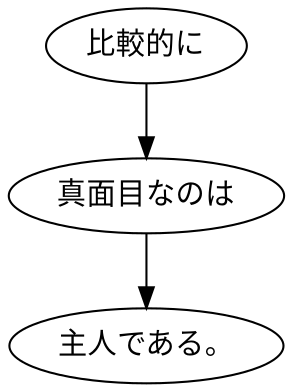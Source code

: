 digraph graph3549 {
	node0 [label="比較的に"];
	node1 [label="真面目なのは"];
	node2 [label="主人である。"];
	node0 -> node1;
	node1 -> node2;
}
